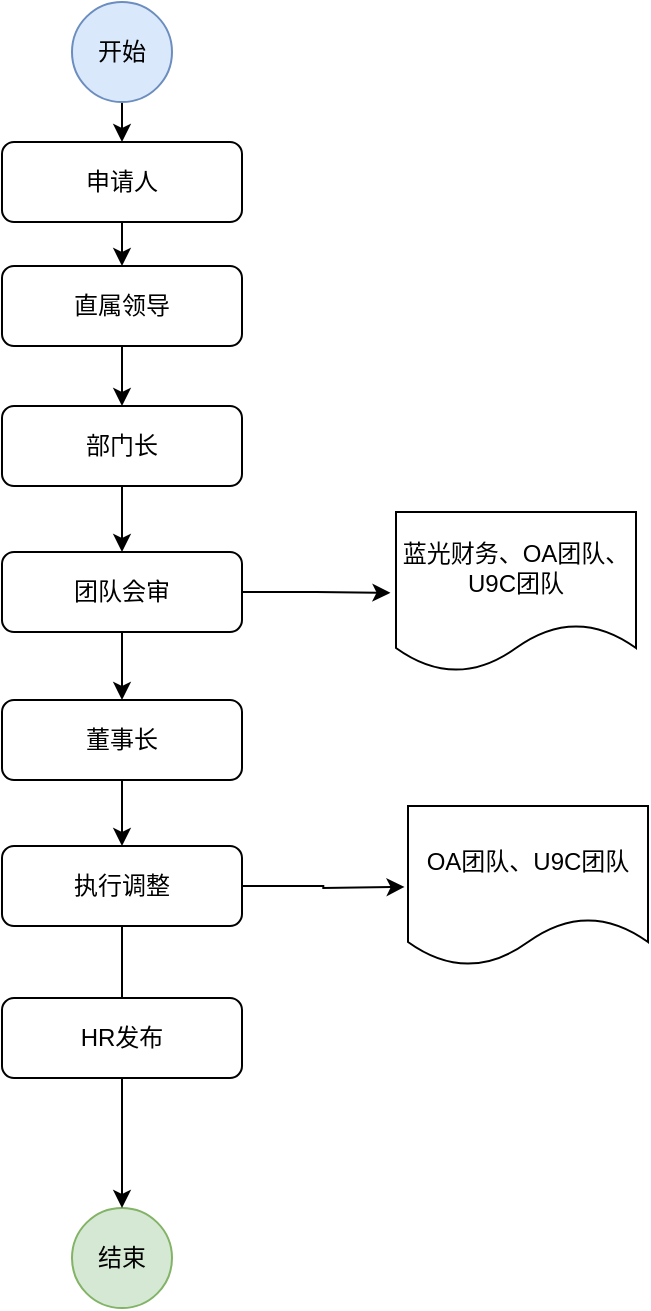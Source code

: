 <mxfile version="21.8.2" type="github">
  <diagram name="第 1 页" id="xeDGG-nsPCfhtsi6Jx4C">
    <mxGraphModel dx="1323" dy="785" grid="0" gridSize="10" guides="1" tooltips="1" connect="1" arrows="1" fold="1" page="1" pageScale="1" pageWidth="827" pageHeight="1169" math="0" shadow="0">
      <root>
        <mxCell id="0" />
        <mxCell id="1" parent="0" />
        <mxCell id="8nwUQXhwKv03xpFlqHcw-1" style="edgeStyle=orthogonalEdgeStyle;rounded=0;orthogonalLoop=1;jettySize=auto;html=1;exitX=0.5;exitY=1;exitDx=0;exitDy=0;entryX=0.5;entryY=0;entryDx=0;entryDy=0;" parent="1" source="8nwUQXhwKv03xpFlqHcw-2" target="8nwUQXhwKv03xpFlqHcw-7" edge="1">
          <mxGeometry relative="1" as="geometry" />
        </mxCell>
        <mxCell id="8nwUQXhwKv03xpFlqHcw-2" value="申请人" style="rounded=1;whiteSpace=wrap;html=1;fontSize=12;glass=0;strokeWidth=1;shadow=0;" parent="1" vertex="1">
          <mxGeometry x="220" y="150" width="120" height="40" as="geometry" />
        </mxCell>
        <mxCell id="8nwUQXhwKv03xpFlqHcw-3" style="edgeStyle=orthogonalEdgeStyle;rounded=0;orthogonalLoop=1;jettySize=auto;html=1;exitX=0.5;exitY=1;exitDx=0;exitDy=0;entryX=0.5;entryY=0;entryDx=0;entryDy=0;" parent="1" source="8nwUQXhwKv03xpFlqHcw-4" target="8nwUQXhwKv03xpFlqHcw-2" edge="1">
          <mxGeometry relative="1" as="geometry" />
        </mxCell>
        <mxCell id="8nwUQXhwKv03xpFlqHcw-4" value="开始" style="ellipse;whiteSpace=wrap;html=1;aspect=fixed;fillColor=#dae8fc;strokeColor=#6c8ebf;" parent="1" vertex="1">
          <mxGeometry x="255" y="80" width="50" height="50" as="geometry" />
        </mxCell>
        <mxCell id="8nwUQXhwKv03xpFlqHcw-5" value="结束" style="ellipse;whiteSpace=wrap;html=1;aspect=fixed;fillColor=#d5e8d4;strokeColor=#82b366;" parent="1" vertex="1">
          <mxGeometry x="255" y="683" width="50" height="50" as="geometry" />
        </mxCell>
        <mxCell id="Nt7_UQo_epr-Tr4VZmRE-4" style="edgeStyle=orthogonalEdgeStyle;rounded=0;orthogonalLoop=1;jettySize=auto;html=1;exitX=0.5;exitY=1;exitDx=0;exitDy=0;entryX=0.5;entryY=0;entryDx=0;entryDy=0;" parent="1" source="8nwUQXhwKv03xpFlqHcw-7" target="Nt7_UQo_epr-Tr4VZmRE-2" edge="1">
          <mxGeometry relative="1" as="geometry" />
        </mxCell>
        <mxCell id="8nwUQXhwKv03xpFlqHcw-7" value="直属领导" style="rounded=1;whiteSpace=wrap;html=1;fontSize=12;glass=0;strokeWidth=1;shadow=0;" parent="1" vertex="1">
          <mxGeometry x="220" y="212" width="120" height="40" as="geometry" />
        </mxCell>
        <mxCell id="Nt7_UQo_epr-Tr4VZmRE-11" style="edgeStyle=orthogonalEdgeStyle;rounded=0;orthogonalLoop=1;jettySize=auto;html=1;exitX=0.5;exitY=1;exitDx=0;exitDy=0;entryX=0.5;entryY=0;entryDx=0;entryDy=0;" parent="1" source="8nwUQXhwKv03xpFlqHcw-9" target="8nwUQXhwKv03xpFlqHcw-16" edge="1">
          <mxGeometry relative="1" as="geometry" />
        </mxCell>
        <mxCell id="8nwUQXhwKv03xpFlqHcw-9" value="董事长" style="rounded=1;whiteSpace=wrap;html=1;fontSize=12;glass=0;strokeWidth=1;shadow=0;" parent="1" vertex="1">
          <mxGeometry x="220" y="429" width="120" height="40" as="geometry" />
        </mxCell>
        <mxCell id="8nwUQXhwKv03xpFlqHcw-11" value="蓝光财务、OA团队、U9C团队" style="shape=document;whiteSpace=wrap;html=1;boundedLbl=1;" parent="1" vertex="1">
          <mxGeometry x="417" y="335" width="120" height="80" as="geometry" />
        </mxCell>
        <mxCell id="Nt7_UQo_epr-Tr4VZmRE-8" style="edgeStyle=orthogonalEdgeStyle;rounded=0;orthogonalLoop=1;jettySize=auto;html=1;exitX=0.5;exitY=1;exitDx=0;exitDy=0;entryX=0.5;entryY=0;entryDx=0;entryDy=0;" parent="1" source="8nwUQXhwKv03xpFlqHcw-16" target="8nwUQXhwKv03xpFlqHcw-5" edge="1">
          <mxGeometry relative="1" as="geometry" />
        </mxCell>
        <mxCell id="ryqU7gIlwLySC9ku4GPF-4" style="edgeStyle=orthogonalEdgeStyle;rounded=0;orthogonalLoop=1;jettySize=auto;html=1;exitX=1;exitY=0.5;exitDx=0;exitDy=0;" edge="1" parent="1" source="8nwUQXhwKv03xpFlqHcw-16">
          <mxGeometry relative="1" as="geometry">
            <mxPoint x="421.294" y="522.471" as="targetPoint" />
          </mxGeometry>
        </mxCell>
        <mxCell id="8nwUQXhwKv03xpFlqHcw-16" value="执行调整" style="rounded=1;whiteSpace=wrap;html=1;fontSize=12;glass=0;strokeWidth=1;shadow=0;" parent="1" vertex="1">
          <mxGeometry x="220" y="502" width="120" height="40" as="geometry" />
        </mxCell>
        <mxCell id="Nt7_UQo_epr-Tr4VZmRE-9" style="edgeStyle=orthogonalEdgeStyle;rounded=0;orthogonalLoop=1;jettySize=auto;html=1;exitX=0.5;exitY=1;exitDx=0;exitDy=0;entryX=0.5;entryY=0;entryDx=0;entryDy=0;" parent="1" source="Nt7_UQo_epr-Tr4VZmRE-2" target="Nt7_UQo_epr-Tr4VZmRE-5" edge="1">
          <mxGeometry relative="1" as="geometry" />
        </mxCell>
        <mxCell id="Nt7_UQo_epr-Tr4VZmRE-2" value="部门长" style="rounded=1;whiteSpace=wrap;html=1;fontSize=12;glass=0;strokeWidth=1;shadow=0;" parent="1" vertex="1">
          <mxGeometry x="220" y="282" width="120" height="40" as="geometry" />
        </mxCell>
        <mxCell id="Nt7_UQo_epr-Tr4VZmRE-10" style="edgeStyle=orthogonalEdgeStyle;rounded=0;orthogonalLoop=1;jettySize=auto;html=1;exitX=0.5;exitY=1;exitDx=0;exitDy=0;" parent="1" source="Nt7_UQo_epr-Tr4VZmRE-5" target="8nwUQXhwKv03xpFlqHcw-9" edge="1">
          <mxGeometry relative="1" as="geometry" />
        </mxCell>
        <mxCell id="ryqU7gIlwLySC9ku4GPF-1" style="edgeStyle=orthogonalEdgeStyle;rounded=0;orthogonalLoop=1;jettySize=auto;html=1;exitX=1;exitY=0.5;exitDx=0;exitDy=0;" edge="1" parent="1" source="Nt7_UQo_epr-Tr4VZmRE-5">
          <mxGeometry relative="1" as="geometry">
            <mxPoint x="414.235" y="375.412" as="targetPoint" />
          </mxGeometry>
        </mxCell>
        <mxCell id="Nt7_UQo_epr-Tr4VZmRE-5" value="团队会审" style="rounded=1;whiteSpace=wrap;html=1;fontSize=12;glass=0;strokeWidth=1;shadow=0;" parent="1" vertex="1">
          <mxGeometry x="220" y="355" width="120" height="40" as="geometry" />
        </mxCell>
        <mxCell id="ryqU7gIlwLySC9ku4GPF-2" value="HR发布" style="rounded=1;whiteSpace=wrap;html=1;fontSize=12;glass=0;strokeWidth=1;shadow=0;" vertex="1" parent="1">
          <mxGeometry x="220" y="578" width="120" height="40" as="geometry" />
        </mxCell>
        <mxCell id="ryqU7gIlwLySC9ku4GPF-3" value="OA团队、U9C团队" style="shape=document;whiteSpace=wrap;html=1;boundedLbl=1;" vertex="1" parent="1">
          <mxGeometry x="423" y="482" width="120" height="80" as="geometry" />
        </mxCell>
      </root>
    </mxGraphModel>
  </diagram>
</mxfile>

